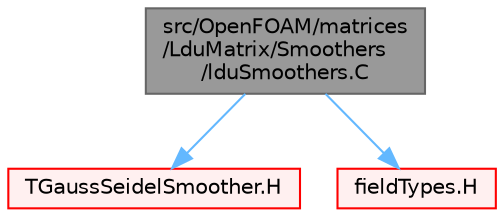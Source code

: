 digraph "src/OpenFOAM/matrices/LduMatrix/Smoothers/lduSmoothers.C"
{
 // LATEX_PDF_SIZE
  bgcolor="transparent";
  edge [fontname=Helvetica,fontsize=10,labelfontname=Helvetica,labelfontsize=10];
  node [fontname=Helvetica,fontsize=10,shape=box,height=0.2,width=0.4];
  Node1 [id="Node000001",label="src/OpenFOAM/matrices\l/LduMatrix/Smoothers\l/lduSmoothers.C",height=0.2,width=0.4,color="gray40", fillcolor="grey60", style="filled", fontcolor="black",tooltip=" "];
  Node1 -> Node2 [id="edge1_Node000001_Node000002",color="steelblue1",style="solid",tooltip=" "];
  Node2 [id="Node000002",label="TGaussSeidelSmoother.H",height=0.2,width=0.4,color="red", fillcolor="#FFF0F0", style="filled",URL="$TGaussSeidelSmoother_8H.html",tooltip=" "];
  Node1 -> Node175 [id="edge2_Node000001_Node000175",color="steelblue1",style="solid",tooltip=" "];
  Node175 [id="Node000175",label="fieldTypes.H",height=0.2,width=0.4,color="red", fillcolor="#FFF0F0", style="filled",URL="$fieldTypes_8H.html",tooltip=" "];
}
